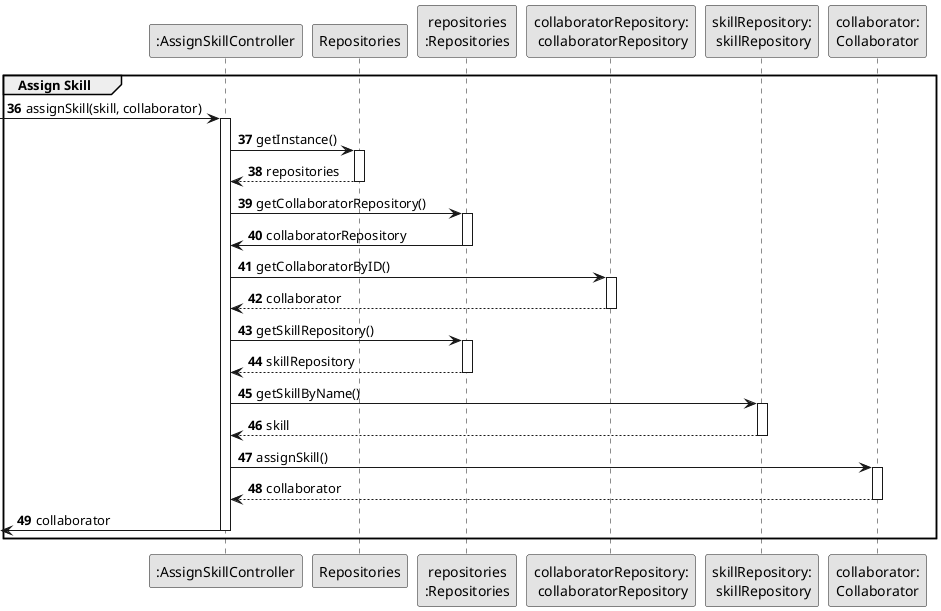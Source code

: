 @startuml
skinparam monochrome true
skinparam packageStyle rectangle
skinparam shadowing false


participant ":AssignSkillController" as CTRL
participant "Repositories" as RepositorySingleton
participant "repositories\n:Repositories" as PLAT
participant "collaboratorRepository:\n collaboratorRepository" as collaboratorRepository
participant "skillRepository:\n skillRepository" as skillRepository
participant "collaborator:\nCollaborator" as collaborator

autonumber 36
    group Assign Skill

        -> CTRL : assignSkill(skill, collaborator)
                activate CTRL

                        CTRL -> RepositorySingleton : getInstance()
                        activate RepositorySingleton

                            RepositorySingleton --> CTRL: repositories
                        deactivate RepositorySingleton

                        CTRL -> PLAT : getCollaboratorRepository()
                        activate PLAT

                            PLAT -> CTRL : collaboratorRepository
                        deactivate PLAT

                        CTRL -> collaboratorRepository : getCollaboratorByID()
                        activate collaboratorRepository

                            collaboratorRepository --> CTRL : collaborator
                        deactivate collaboratorRepository

                        CTRL -> PLAT : getSkillRepository()
                        activate PLAT

                            PLAT --> CTRL : skillRepository
                        deactivate PLAT

                        CTRL -> skillRepository : getSkillByName()
                        activate skillRepository

                            skillRepository --> CTRL : skill
                        deactivate skillRepository

                        CTRL -> collaborator : assignSkill()
                        activate collaborator

                            collaborator --> CTRL : collaborator
                        deactivate collaborator

                        <- CTRL : collaborator
                    deactivate CTRL
    end
@enduml
